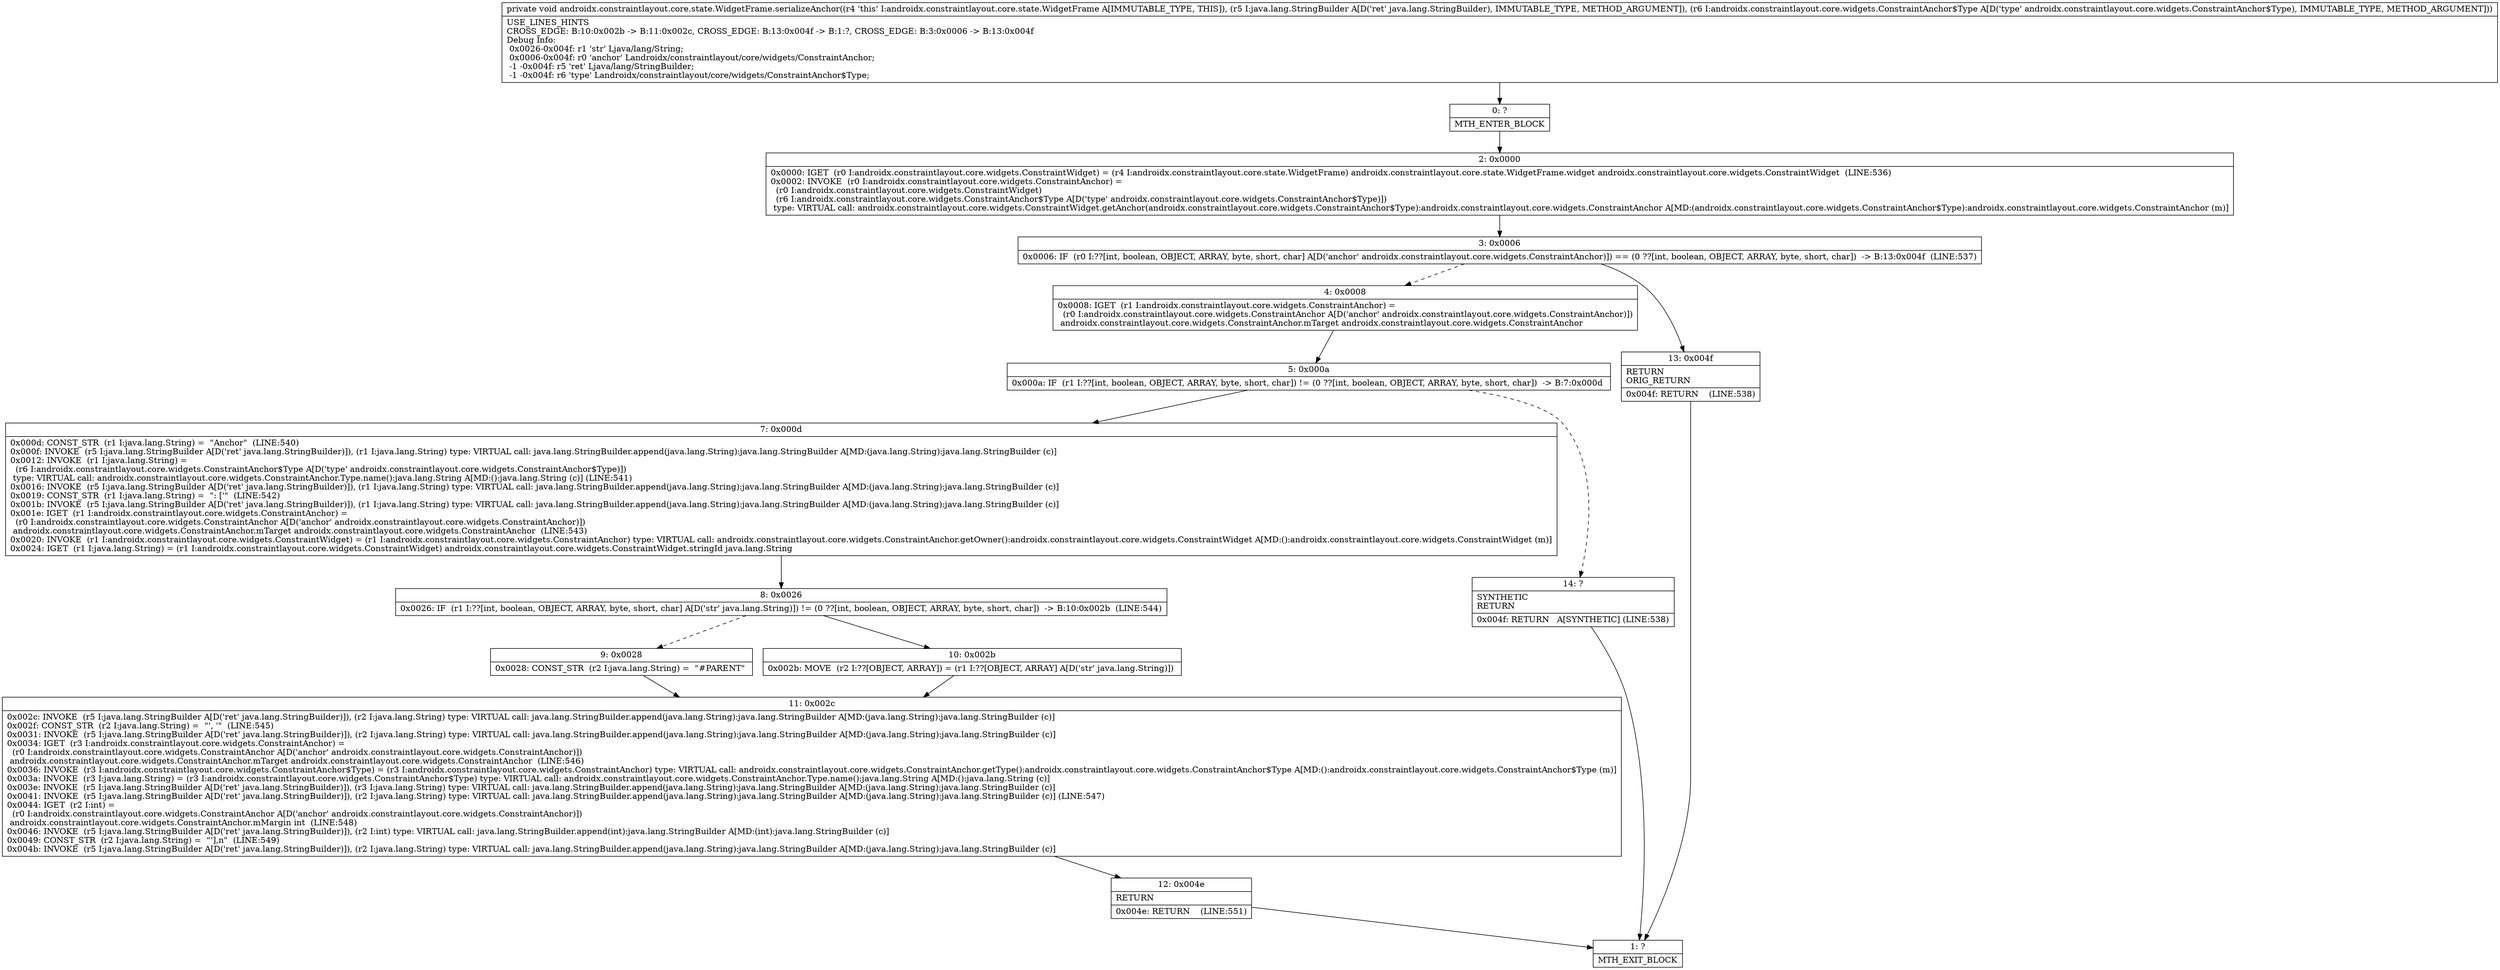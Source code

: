 digraph "CFG forandroidx.constraintlayout.core.state.WidgetFrame.serializeAnchor(Ljava\/lang\/StringBuilder;Landroidx\/constraintlayout\/core\/widgets\/ConstraintAnchor$Type;)V" {
Node_0 [shape=record,label="{0\:\ ?|MTH_ENTER_BLOCK\l}"];
Node_2 [shape=record,label="{2\:\ 0x0000|0x0000: IGET  (r0 I:androidx.constraintlayout.core.widgets.ConstraintWidget) = (r4 I:androidx.constraintlayout.core.state.WidgetFrame) androidx.constraintlayout.core.state.WidgetFrame.widget androidx.constraintlayout.core.widgets.ConstraintWidget  (LINE:536)\l0x0002: INVOKE  (r0 I:androidx.constraintlayout.core.widgets.ConstraintAnchor) = \l  (r0 I:androidx.constraintlayout.core.widgets.ConstraintWidget)\l  (r6 I:androidx.constraintlayout.core.widgets.ConstraintAnchor$Type A[D('type' androidx.constraintlayout.core.widgets.ConstraintAnchor$Type)])\l type: VIRTUAL call: androidx.constraintlayout.core.widgets.ConstraintWidget.getAnchor(androidx.constraintlayout.core.widgets.ConstraintAnchor$Type):androidx.constraintlayout.core.widgets.ConstraintAnchor A[MD:(androidx.constraintlayout.core.widgets.ConstraintAnchor$Type):androidx.constraintlayout.core.widgets.ConstraintAnchor (m)]\l}"];
Node_3 [shape=record,label="{3\:\ 0x0006|0x0006: IF  (r0 I:??[int, boolean, OBJECT, ARRAY, byte, short, char] A[D('anchor' androidx.constraintlayout.core.widgets.ConstraintAnchor)]) == (0 ??[int, boolean, OBJECT, ARRAY, byte, short, char])  \-\> B:13:0x004f  (LINE:537)\l}"];
Node_4 [shape=record,label="{4\:\ 0x0008|0x0008: IGET  (r1 I:androidx.constraintlayout.core.widgets.ConstraintAnchor) = \l  (r0 I:androidx.constraintlayout.core.widgets.ConstraintAnchor A[D('anchor' androidx.constraintlayout.core.widgets.ConstraintAnchor)])\l androidx.constraintlayout.core.widgets.ConstraintAnchor.mTarget androidx.constraintlayout.core.widgets.ConstraintAnchor \l}"];
Node_5 [shape=record,label="{5\:\ 0x000a|0x000a: IF  (r1 I:??[int, boolean, OBJECT, ARRAY, byte, short, char]) != (0 ??[int, boolean, OBJECT, ARRAY, byte, short, char])  \-\> B:7:0x000d \l}"];
Node_7 [shape=record,label="{7\:\ 0x000d|0x000d: CONST_STR  (r1 I:java.lang.String) =  \"Anchor\"  (LINE:540)\l0x000f: INVOKE  (r5 I:java.lang.StringBuilder A[D('ret' java.lang.StringBuilder)]), (r1 I:java.lang.String) type: VIRTUAL call: java.lang.StringBuilder.append(java.lang.String):java.lang.StringBuilder A[MD:(java.lang.String):java.lang.StringBuilder (c)]\l0x0012: INVOKE  (r1 I:java.lang.String) = \l  (r6 I:androidx.constraintlayout.core.widgets.ConstraintAnchor$Type A[D('type' androidx.constraintlayout.core.widgets.ConstraintAnchor$Type)])\l type: VIRTUAL call: androidx.constraintlayout.core.widgets.ConstraintAnchor.Type.name():java.lang.String A[MD:():java.lang.String (c)] (LINE:541)\l0x0016: INVOKE  (r5 I:java.lang.StringBuilder A[D('ret' java.lang.StringBuilder)]), (r1 I:java.lang.String) type: VIRTUAL call: java.lang.StringBuilder.append(java.lang.String):java.lang.StringBuilder A[MD:(java.lang.String):java.lang.StringBuilder (c)]\l0x0019: CONST_STR  (r1 I:java.lang.String) =  \": ['\"  (LINE:542)\l0x001b: INVOKE  (r5 I:java.lang.StringBuilder A[D('ret' java.lang.StringBuilder)]), (r1 I:java.lang.String) type: VIRTUAL call: java.lang.StringBuilder.append(java.lang.String):java.lang.StringBuilder A[MD:(java.lang.String):java.lang.StringBuilder (c)]\l0x001e: IGET  (r1 I:androidx.constraintlayout.core.widgets.ConstraintAnchor) = \l  (r0 I:androidx.constraintlayout.core.widgets.ConstraintAnchor A[D('anchor' androidx.constraintlayout.core.widgets.ConstraintAnchor)])\l androidx.constraintlayout.core.widgets.ConstraintAnchor.mTarget androidx.constraintlayout.core.widgets.ConstraintAnchor  (LINE:543)\l0x0020: INVOKE  (r1 I:androidx.constraintlayout.core.widgets.ConstraintWidget) = (r1 I:androidx.constraintlayout.core.widgets.ConstraintAnchor) type: VIRTUAL call: androidx.constraintlayout.core.widgets.ConstraintAnchor.getOwner():androidx.constraintlayout.core.widgets.ConstraintWidget A[MD:():androidx.constraintlayout.core.widgets.ConstraintWidget (m)]\l0x0024: IGET  (r1 I:java.lang.String) = (r1 I:androidx.constraintlayout.core.widgets.ConstraintWidget) androidx.constraintlayout.core.widgets.ConstraintWidget.stringId java.lang.String \l}"];
Node_8 [shape=record,label="{8\:\ 0x0026|0x0026: IF  (r1 I:??[int, boolean, OBJECT, ARRAY, byte, short, char] A[D('str' java.lang.String)]) != (0 ??[int, boolean, OBJECT, ARRAY, byte, short, char])  \-\> B:10:0x002b  (LINE:544)\l}"];
Node_9 [shape=record,label="{9\:\ 0x0028|0x0028: CONST_STR  (r2 I:java.lang.String) =  \"#PARENT\" \l}"];
Node_11 [shape=record,label="{11\:\ 0x002c|0x002c: INVOKE  (r5 I:java.lang.StringBuilder A[D('ret' java.lang.StringBuilder)]), (r2 I:java.lang.String) type: VIRTUAL call: java.lang.StringBuilder.append(java.lang.String):java.lang.StringBuilder A[MD:(java.lang.String):java.lang.StringBuilder (c)]\l0x002f: CONST_STR  (r2 I:java.lang.String) =  \"', '\"  (LINE:545)\l0x0031: INVOKE  (r5 I:java.lang.StringBuilder A[D('ret' java.lang.StringBuilder)]), (r2 I:java.lang.String) type: VIRTUAL call: java.lang.StringBuilder.append(java.lang.String):java.lang.StringBuilder A[MD:(java.lang.String):java.lang.StringBuilder (c)]\l0x0034: IGET  (r3 I:androidx.constraintlayout.core.widgets.ConstraintAnchor) = \l  (r0 I:androidx.constraintlayout.core.widgets.ConstraintAnchor A[D('anchor' androidx.constraintlayout.core.widgets.ConstraintAnchor)])\l androidx.constraintlayout.core.widgets.ConstraintAnchor.mTarget androidx.constraintlayout.core.widgets.ConstraintAnchor  (LINE:546)\l0x0036: INVOKE  (r3 I:androidx.constraintlayout.core.widgets.ConstraintAnchor$Type) = (r3 I:androidx.constraintlayout.core.widgets.ConstraintAnchor) type: VIRTUAL call: androidx.constraintlayout.core.widgets.ConstraintAnchor.getType():androidx.constraintlayout.core.widgets.ConstraintAnchor$Type A[MD:():androidx.constraintlayout.core.widgets.ConstraintAnchor$Type (m)]\l0x003a: INVOKE  (r3 I:java.lang.String) = (r3 I:androidx.constraintlayout.core.widgets.ConstraintAnchor$Type) type: VIRTUAL call: androidx.constraintlayout.core.widgets.ConstraintAnchor.Type.name():java.lang.String A[MD:():java.lang.String (c)]\l0x003e: INVOKE  (r5 I:java.lang.StringBuilder A[D('ret' java.lang.StringBuilder)]), (r3 I:java.lang.String) type: VIRTUAL call: java.lang.StringBuilder.append(java.lang.String):java.lang.StringBuilder A[MD:(java.lang.String):java.lang.StringBuilder (c)]\l0x0041: INVOKE  (r5 I:java.lang.StringBuilder A[D('ret' java.lang.StringBuilder)]), (r2 I:java.lang.String) type: VIRTUAL call: java.lang.StringBuilder.append(java.lang.String):java.lang.StringBuilder A[MD:(java.lang.String):java.lang.StringBuilder (c)] (LINE:547)\l0x0044: IGET  (r2 I:int) = \l  (r0 I:androidx.constraintlayout.core.widgets.ConstraintAnchor A[D('anchor' androidx.constraintlayout.core.widgets.ConstraintAnchor)])\l androidx.constraintlayout.core.widgets.ConstraintAnchor.mMargin int  (LINE:548)\l0x0046: INVOKE  (r5 I:java.lang.StringBuilder A[D('ret' java.lang.StringBuilder)]), (r2 I:int) type: VIRTUAL call: java.lang.StringBuilder.append(int):java.lang.StringBuilder A[MD:(int):java.lang.StringBuilder (c)]\l0x0049: CONST_STR  (r2 I:java.lang.String) =  \"'],n\"  (LINE:549)\l0x004b: INVOKE  (r5 I:java.lang.StringBuilder A[D('ret' java.lang.StringBuilder)]), (r2 I:java.lang.String) type: VIRTUAL call: java.lang.StringBuilder.append(java.lang.String):java.lang.StringBuilder A[MD:(java.lang.String):java.lang.StringBuilder (c)]\l}"];
Node_12 [shape=record,label="{12\:\ 0x004e|RETURN\l|0x004e: RETURN    (LINE:551)\l}"];
Node_1 [shape=record,label="{1\:\ ?|MTH_EXIT_BLOCK\l}"];
Node_10 [shape=record,label="{10\:\ 0x002b|0x002b: MOVE  (r2 I:??[OBJECT, ARRAY]) = (r1 I:??[OBJECT, ARRAY] A[D('str' java.lang.String)]) \l}"];
Node_14 [shape=record,label="{14\:\ ?|SYNTHETIC\lRETURN\l|0x004f: RETURN   A[SYNTHETIC] (LINE:538)\l}"];
Node_13 [shape=record,label="{13\:\ 0x004f|RETURN\lORIG_RETURN\l|0x004f: RETURN    (LINE:538)\l}"];
MethodNode[shape=record,label="{private void androidx.constraintlayout.core.state.WidgetFrame.serializeAnchor((r4 'this' I:androidx.constraintlayout.core.state.WidgetFrame A[IMMUTABLE_TYPE, THIS]), (r5 I:java.lang.StringBuilder A[D('ret' java.lang.StringBuilder), IMMUTABLE_TYPE, METHOD_ARGUMENT]), (r6 I:androidx.constraintlayout.core.widgets.ConstraintAnchor$Type A[D('type' androidx.constraintlayout.core.widgets.ConstraintAnchor$Type), IMMUTABLE_TYPE, METHOD_ARGUMENT]))  | USE_LINES_HINTS\lCROSS_EDGE: B:10:0x002b \-\> B:11:0x002c, CROSS_EDGE: B:13:0x004f \-\> B:1:?, CROSS_EDGE: B:3:0x0006 \-\> B:13:0x004f\lDebug Info:\l  0x0026\-0x004f: r1 'str' Ljava\/lang\/String;\l  0x0006\-0x004f: r0 'anchor' Landroidx\/constraintlayout\/core\/widgets\/ConstraintAnchor;\l  \-1 \-0x004f: r5 'ret' Ljava\/lang\/StringBuilder;\l  \-1 \-0x004f: r6 'type' Landroidx\/constraintlayout\/core\/widgets\/ConstraintAnchor$Type;\l}"];
MethodNode -> Node_0;Node_0 -> Node_2;
Node_2 -> Node_3;
Node_3 -> Node_4[style=dashed];
Node_3 -> Node_13;
Node_4 -> Node_5;
Node_5 -> Node_7;
Node_5 -> Node_14[style=dashed];
Node_7 -> Node_8;
Node_8 -> Node_9[style=dashed];
Node_8 -> Node_10;
Node_9 -> Node_11;
Node_11 -> Node_12;
Node_12 -> Node_1;
Node_10 -> Node_11;
Node_14 -> Node_1;
Node_13 -> Node_1;
}

